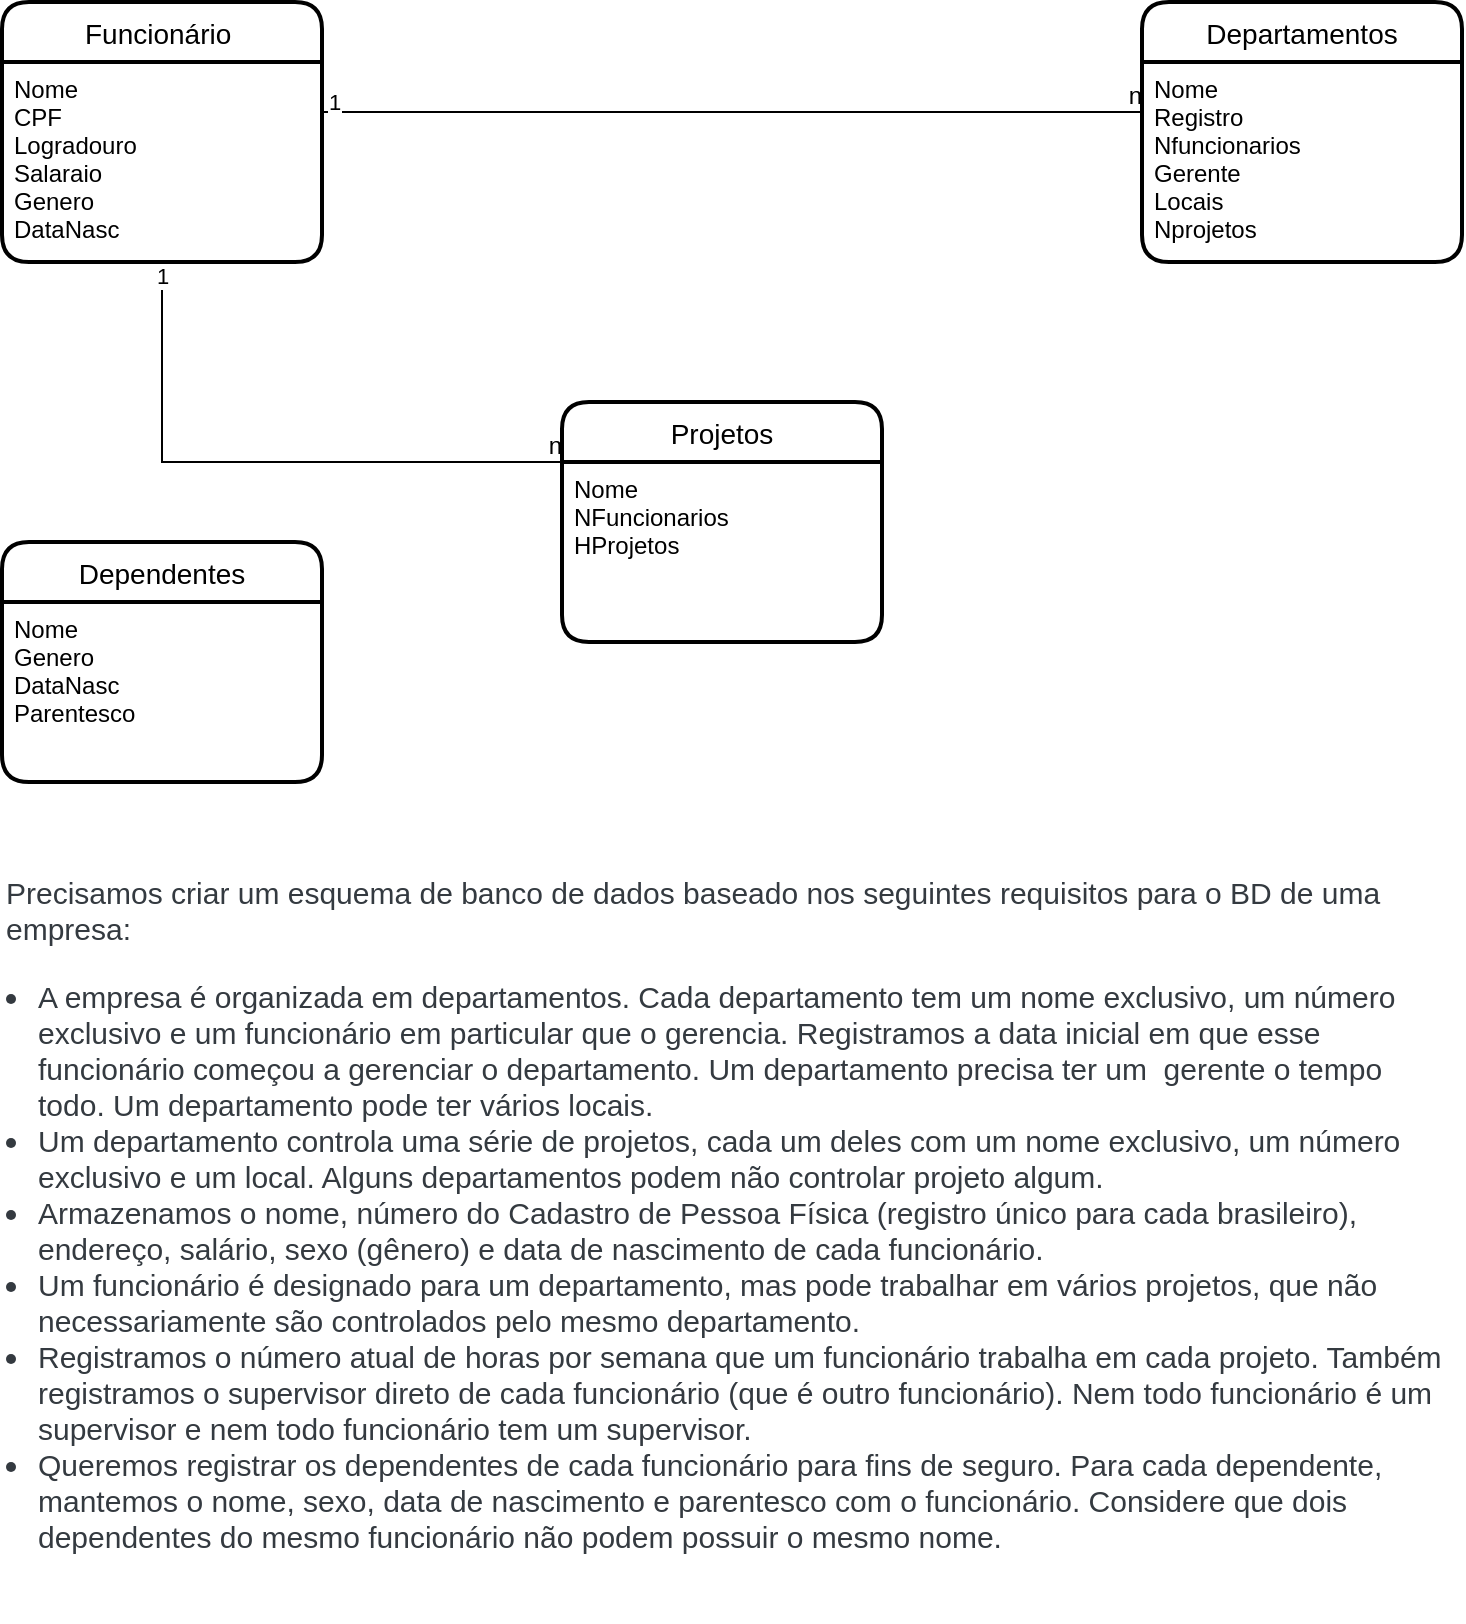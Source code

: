 <mxfile version="14.5.3" type="github">
  <diagram id="Rzhv39uRHPJgM1VJzzdm" name="Page-1">
    <mxGraphModel dx="1178" dy="435" grid="1" gridSize="10" guides="1" tooltips="1" connect="1" arrows="1" fold="1" page="1" pageScale="1" pageWidth="827" pageHeight="1169" math="0" shadow="0">
      <root>
        <mxCell id="0" />
        <mxCell id="1" parent="0" />
        <mxCell id="fRolGcnS6d_slUNVsV01-5" value="Funcionário " style="swimlane;childLayout=stackLayout;horizontal=1;startSize=30;horizontalStack=0;rounded=1;fontSize=14;fontStyle=0;strokeWidth=2;resizeParent=0;resizeLast=1;shadow=0;dashed=0;align=center;" vertex="1" parent="1">
          <mxGeometry x="50" y="190" width="160" height="130" as="geometry">
            <mxRectangle x="50" y="190" width="110" height="30" as="alternateBounds" />
          </mxGeometry>
        </mxCell>
        <mxCell id="fRolGcnS6d_slUNVsV01-6" value="Nome&#xa;CPF&#xa;Logradouro&#xa;Salaraio&#xa;Genero&#xa;DataNasc" style="align=left;strokeColor=none;fillColor=none;spacingLeft=4;fontSize=12;verticalAlign=top;resizable=0;rotatable=0;part=1;" vertex="1" parent="fRolGcnS6d_slUNVsV01-5">
          <mxGeometry y="30" width="160" height="100" as="geometry" />
        </mxCell>
        <mxCell id="fRolGcnS6d_slUNVsV01-7" value="Departamentos" style="swimlane;childLayout=stackLayout;horizontal=1;startSize=30;horizontalStack=0;rounded=1;fontSize=14;fontStyle=0;strokeWidth=2;resizeParent=0;resizeLast=1;shadow=0;dashed=0;align=center;" vertex="1" parent="1">
          <mxGeometry x="620" y="190" width="160" height="130" as="geometry" />
        </mxCell>
        <mxCell id="fRolGcnS6d_slUNVsV01-8" value="Nome&#xa;Registro&#xa;Nfuncionarios&#xa;Gerente&#xa;Locais&#xa;Nprojetos" style="align=left;strokeColor=none;fillColor=none;spacingLeft=4;fontSize=12;verticalAlign=top;resizable=0;rotatable=0;part=1;" vertex="1" parent="fRolGcnS6d_slUNVsV01-7">
          <mxGeometry y="30" width="160" height="100" as="geometry" />
        </mxCell>
        <mxCell id="fRolGcnS6d_slUNVsV01-9" value="Projetos" style="swimlane;childLayout=stackLayout;horizontal=1;startSize=30;horizontalStack=0;rounded=1;fontSize=14;fontStyle=0;strokeWidth=2;resizeParent=0;resizeLast=1;shadow=0;dashed=0;align=center;" vertex="1" parent="1">
          <mxGeometry x="330" y="390" width="160" height="120" as="geometry" />
        </mxCell>
        <mxCell id="fRolGcnS6d_slUNVsV01-10" value="Nome&#xa;NFuncionarios&#xa;HProjetos" style="align=left;strokeColor=none;fillColor=none;spacingLeft=4;fontSize=12;verticalAlign=top;resizable=0;rotatable=0;part=1;" vertex="1" parent="fRolGcnS6d_slUNVsV01-9">
          <mxGeometry y="30" width="160" height="90" as="geometry" />
        </mxCell>
        <mxCell id="fRolGcnS6d_slUNVsV01-12" value="" style="endArrow=none;html=1;rounded=0;entryX=0;entryY=0.25;entryDx=0;entryDy=0;exitX=1;exitY=0.25;exitDx=0;exitDy=0;" edge="1" parent="1" source="fRolGcnS6d_slUNVsV01-6" target="fRolGcnS6d_slUNVsV01-8">
          <mxGeometry relative="1" as="geometry">
            <mxPoint x="200" y="249.71" as="sourcePoint" />
            <mxPoint x="310" y="250" as="targetPoint" />
          </mxGeometry>
        </mxCell>
        <mxCell id="fRolGcnS6d_slUNVsV01-13" value="n" style="resizable=0;html=1;align=right;verticalAlign=bottom;" connectable="0" vertex="1" parent="fRolGcnS6d_slUNVsV01-12">
          <mxGeometry x="1" relative="1" as="geometry" />
        </mxCell>
        <mxCell id="fRolGcnS6d_slUNVsV01-17" value="1" style="edgeLabel;html=1;align=center;verticalAlign=middle;resizable=0;points=[];" vertex="1" connectable="0" parent="fRolGcnS6d_slUNVsV01-12">
          <mxGeometry x="-0.972" y="1" relative="1" as="geometry">
            <mxPoint y="-4" as="offset" />
          </mxGeometry>
        </mxCell>
        <mxCell id="fRolGcnS6d_slUNVsV01-15" value="&lt;p id=&quot;yui_3_17_2_1_1617393367127_50&quot; style=&quot;box-sizing: border-box; margin-top: 0px; margin-bottom: 1rem; color: rgb(52, 58, 64); font-family: poppins, sans-serif; font-size: 15px; font-style: normal; font-weight: 400; letter-spacing: normal; text-align: left; text-indent: 0px; text-transform: none; word-spacing: 0px; background-color: rgb(255, 255, 255);&quot;&gt;&lt;span id=&quot;yui_3_17_2_1_1617393367127_49&quot; style=&quot;box-sizing: border-box ; font-size: 0.938rem&quot;&gt;Precisamos criar um esquema de banco de dados baseado nos seguintes requisitos para o BD de uma empresa:&lt;/span&gt;&lt;/p&gt;&lt;p style=&quot;box-sizing: border-box; margin-top: 0px; margin-bottom: 1rem; color: rgb(52, 58, 64); font-family: poppins, sans-serif; font-size: 15px; font-style: normal; font-weight: 400; letter-spacing: normal; text-align: left; text-indent: 0px; text-transform: none; word-spacing: 0px; background-color: rgb(255, 255, 255);&quot;&gt;&lt;/p&gt;&lt;div id=&quot;yui_3_17_2_1_1617393367127_53&quot; style=&quot;box-sizing: border-box; color: rgb(52, 58, 64); font-family: poppins, sans-serif; font-size: 15px; font-style: normal; font-weight: 400; letter-spacing: normal; text-align: left; text-indent: 0px; text-transform: none; word-spacing: 0px; background-color: rgb(255, 255, 255);&quot;&gt;&lt;ul id=&quot;yui_3_17_2_1_1617393367127_52&quot; style=&quot;box-sizing: border-box ; margin-top: 0px ; margin-bottom: 1rem ; padding-left: 1rem&quot;&gt;&lt;li id=&quot;yui_3_17_2_1_1617393367127_51&quot; style=&quot;box-sizing: border-box&quot;&gt;A empresa é organizada em departamentos. Cada departamento tem um nome exclusivo, um número exclusivo e um funcionário em particular que o gerencia. Registramos a data inicial em que esse funcionário começou a gerenciar o departamento. Um departamento precisa ter um&amp;nbsp; gerente o tempo todo. Um departamento pode ter vários locais.&lt;/li&gt;&lt;li id=&quot;yui_3_17_2_1_1617393367127_55&quot; style=&quot;box-sizing: border-box&quot;&gt;Um departamento controla uma série de projetos, cada um deles com um nome exclusivo, um número exclusivo e um local. Alguns departamentos podem não controlar projeto algum.&lt;/li&gt;&lt;li id=&quot;yui_3_17_2_1_1617393367127_54&quot; style=&quot;box-sizing: border-box&quot;&gt;Armazenamos o nome, número do Cadastro de Pessoa Física (registro único para cada brasileiro), endereço, salário, sexo (gênero) e data de nascimento de cada funcionário.&amp;nbsp;&lt;/li&gt;&lt;li id=&quot;yui_3_17_2_1_1617393367127_56&quot; style=&quot;box-sizing: border-box&quot;&gt;Um funcionário é designado para um departamento, mas pode trabalhar em vários projetos, que não necessariamente são controlados pelo mesmo departamento.&lt;/li&gt;&lt;li style=&quot;box-sizing: border-box&quot;&gt;Registramos o número atual de horas por semana que um funcionário trabalha em cada projeto. Também registramos o supervisor direto de cada funcionário (que é outro funcionário). Nem todo funcionário é um supervisor e nem todo funcionário tem um supervisor.&lt;/li&gt;&lt;li style=&quot;box-sizing: border-box&quot;&gt;Queremos registrar os dependentes de cada funcionário para fins de seguro. Para cada dependente, mantemos o nome, sexo, data de nascimento e parentesco com o funcionário. Considere que dois dependentes do mesmo funcionário não podem possuir o mesmo nome.&lt;/li&gt;&lt;/ul&gt;&lt;/div&gt;" style="text;whiteSpace=wrap;html=1;" vertex="1" parent="1">
          <mxGeometry x="50" y="620" width="720" height="380" as="geometry" />
        </mxCell>
        <mxCell id="fRolGcnS6d_slUNVsV01-18" value="" style="endArrow=none;html=1;rounded=0;exitX=0.5;exitY=1;exitDx=0;exitDy=0;entryX=0;entryY=0;entryDx=0;entryDy=0;" edge="1" parent="1" source="fRolGcnS6d_slUNVsV01-6" target="fRolGcnS6d_slUNVsV01-10">
          <mxGeometry relative="1" as="geometry">
            <mxPoint x="370" y="330" as="sourcePoint" />
            <mxPoint x="530" y="330" as="targetPoint" />
            <Array as="points">
              <mxPoint x="130" y="420" />
            </Array>
          </mxGeometry>
        </mxCell>
        <mxCell id="fRolGcnS6d_slUNVsV01-19" value="n" style="resizable=0;html=1;align=right;verticalAlign=bottom;" connectable="0" vertex="1" parent="fRolGcnS6d_slUNVsV01-18">
          <mxGeometry x="1" relative="1" as="geometry" />
        </mxCell>
        <mxCell id="fRolGcnS6d_slUNVsV01-20" value="1" style="edgeLabel;html=1;align=center;verticalAlign=middle;resizable=0;points=[];" vertex="1" connectable="0" parent="fRolGcnS6d_slUNVsV01-18">
          <mxGeometry x="-0.955" relative="1" as="geometry">
            <mxPoint as="offset" />
          </mxGeometry>
        </mxCell>
        <mxCell id="fRolGcnS6d_slUNVsV01-21" value="Dependentes" style="swimlane;childLayout=stackLayout;horizontal=1;startSize=30;horizontalStack=0;rounded=1;fontSize=14;fontStyle=0;strokeWidth=2;resizeParent=0;resizeLast=1;shadow=0;dashed=0;align=center;" vertex="1" parent="1">
          <mxGeometry x="50" y="460" width="160" height="120" as="geometry" />
        </mxCell>
        <mxCell id="fRolGcnS6d_slUNVsV01-22" value="Nome&#xa;Genero&#xa;DataNasc&#xa;Parentesco" style="align=left;strokeColor=none;fillColor=none;spacingLeft=4;fontSize=12;verticalAlign=top;resizable=0;rotatable=0;part=1;" vertex="1" parent="fRolGcnS6d_slUNVsV01-21">
          <mxGeometry y="30" width="160" height="90" as="geometry" />
        </mxCell>
      </root>
    </mxGraphModel>
  </diagram>
</mxfile>
